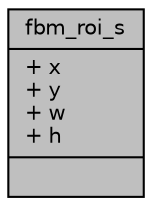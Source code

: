 digraph "fbm_roi_s"
{
 // INTERACTIVE_SVG=YES
 // LATEX_PDF_SIZE
  bgcolor="transparent";
  edge [fontname="Helvetica",fontsize="10",labelfontname="Helvetica",labelfontsize="10"];
  node [fontname="Helvetica",fontsize="10",shape=record];
  Node1 [label="{fbm_roi_s\n|+ x\l+ y\l+ w\l+ h\l|}",height=0.2,width=0.4,color="black", fillcolor="grey75", style="filled", fontcolor="black",tooltip=" "];
}
